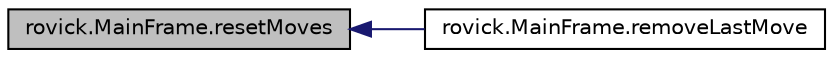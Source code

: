 digraph "rovick.MainFrame.resetMoves"
{
  edge [fontname="Helvetica",fontsize="10",labelfontname="Helvetica",labelfontsize="10"];
  node [fontname="Helvetica",fontsize="10",shape=record];
  rankdir="LR";
  Node29 [label="rovick.MainFrame.resetMoves",height=0.2,width=0.4,color="black", fillcolor="grey75", style="filled", fontcolor="black"];
  Node29 -> Node30 [dir="back",color="midnightblue",fontsize="10",style="solid",fontname="Helvetica"];
  Node30 [label="rovick.MainFrame.removeLastMove",height=0.2,width=0.4,color="black", fillcolor="white", style="filled",URL="$classrovick_1_1_main_frame.html#a27c198265fb7a3f149b95aaac12bf9f0"];
}
